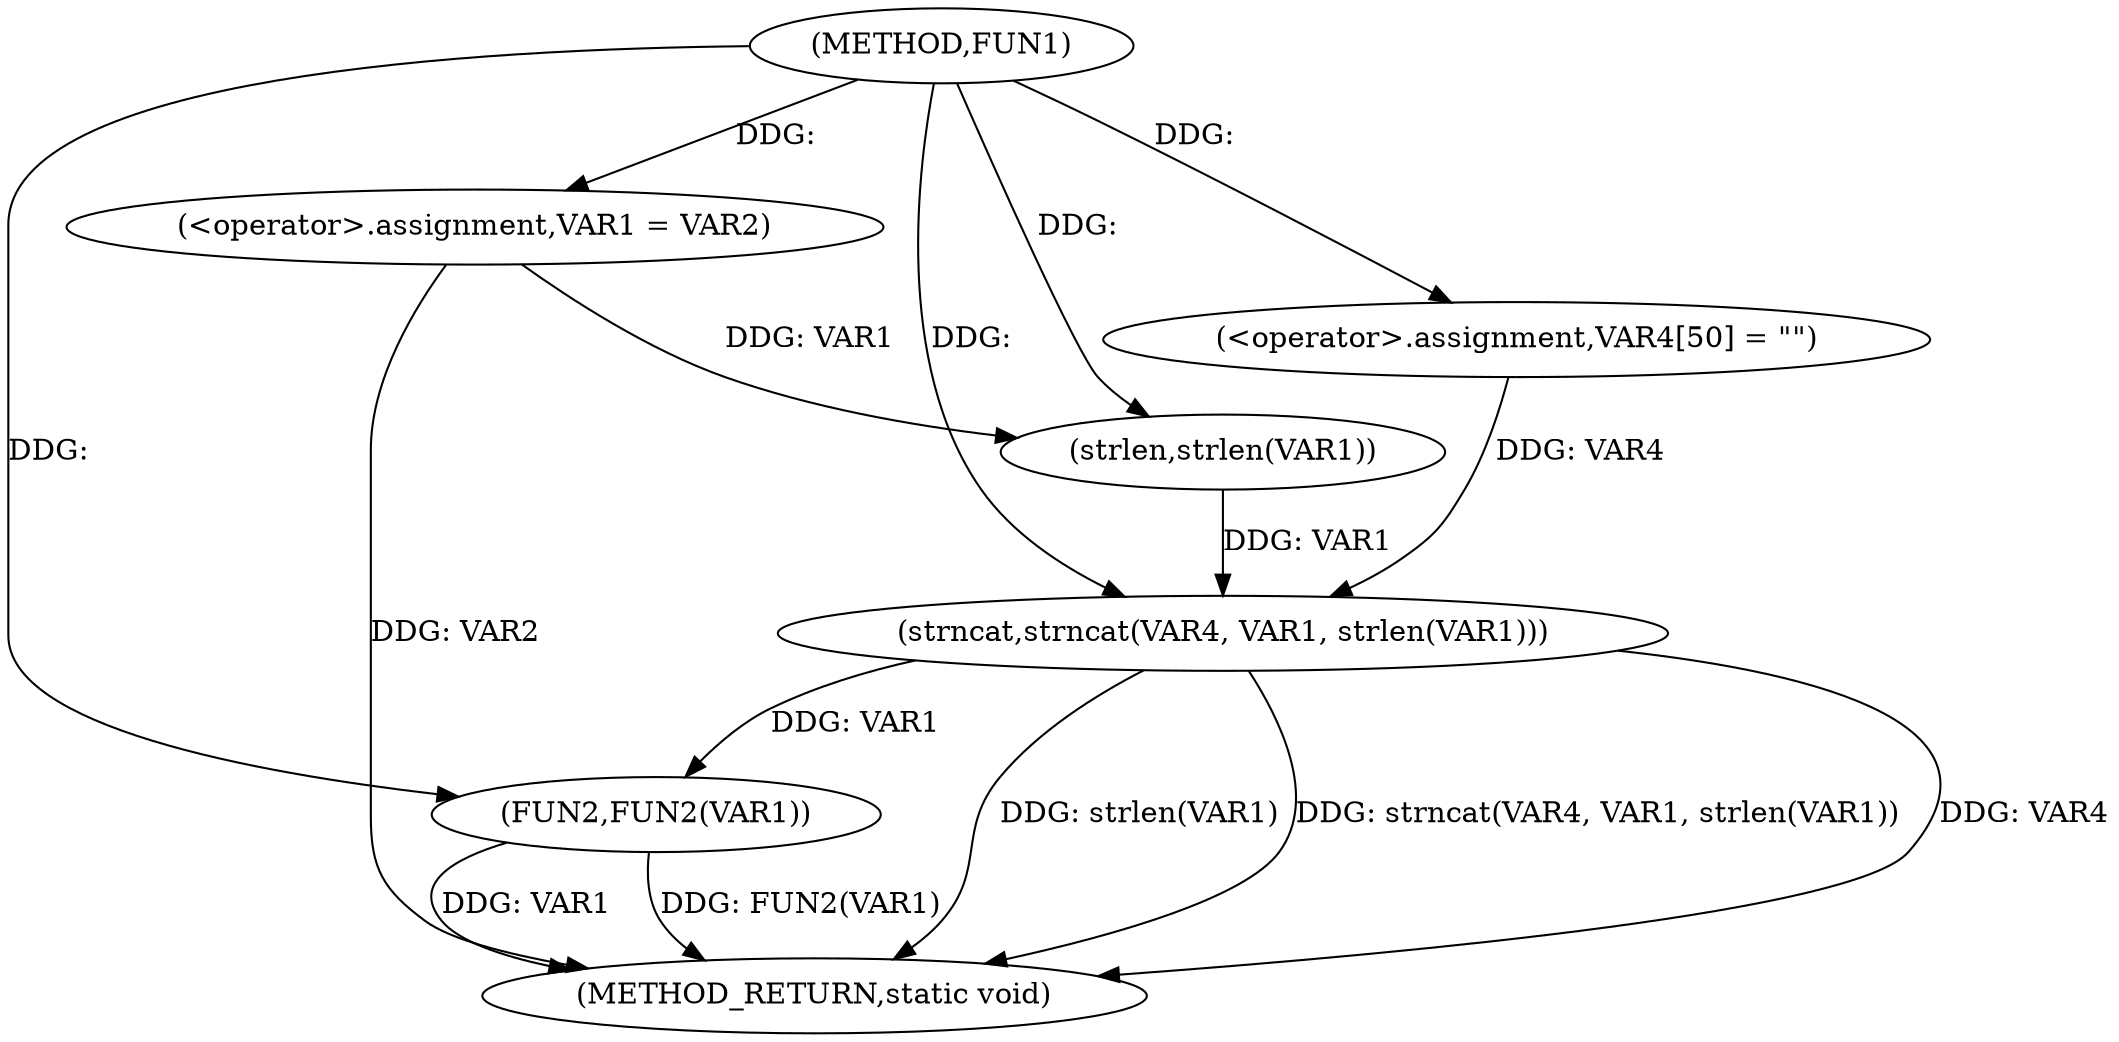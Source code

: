 digraph FUN1 {  
"1000100" [label = "(METHOD,FUN1)" ]
"1000121" [label = "(METHOD_RETURN,static void)" ]
"1000104" [label = "(<operator>.assignment,VAR1 = VAR2)" ]
"1000111" [label = "(<operator>.assignment,VAR4[50] = \"\")" ]
"1000114" [label = "(strncat,strncat(VAR4, VAR1, strlen(VAR1)))" ]
"1000117" [label = "(strlen,strlen(VAR1))" ]
"1000119" [label = "(FUN2,FUN2(VAR1))" ]
  "1000114" -> "1000121"  [ label = "DDG: strlen(VAR1)"] 
  "1000114" -> "1000121"  [ label = "DDG: strncat(VAR4, VAR1, strlen(VAR1))"] 
  "1000114" -> "1000121"  [ label = "DDG: VAR4"] 
  "1000119" -> "1000121"  [ label = "DDG: VAR1"] 
  "1000119" -> "1000121"  [ label = "DDG: FUN2(VAR1)"] 
  "1000104" -> "1000121"  [ label = "DDG: VAR2"] 
  "1000100" -> "1000104"  [ label = "DDG: "] 
  "1000100" -> "1000111"  [ label = "DDG: "] 
  "1000111" -> "1000114"  [ label = "DDG: VAR4"] 
  "1000100" -> "1000114"  [ label = "DDG: "] 
  "1000117" -> "1000114"  [ label = "DDG: VAR1"] 
  "1000104" -> "1000117"  [ label = "DDG: VAR1"] 
  "1000100" -> "1000117"  [ label = "DDG: "] 
  "1000114" -> "1000119"  [ label = "DDG: VAR1"] 
  "1000100" -> "1000119"  [ label = "DDG: "] 
}
